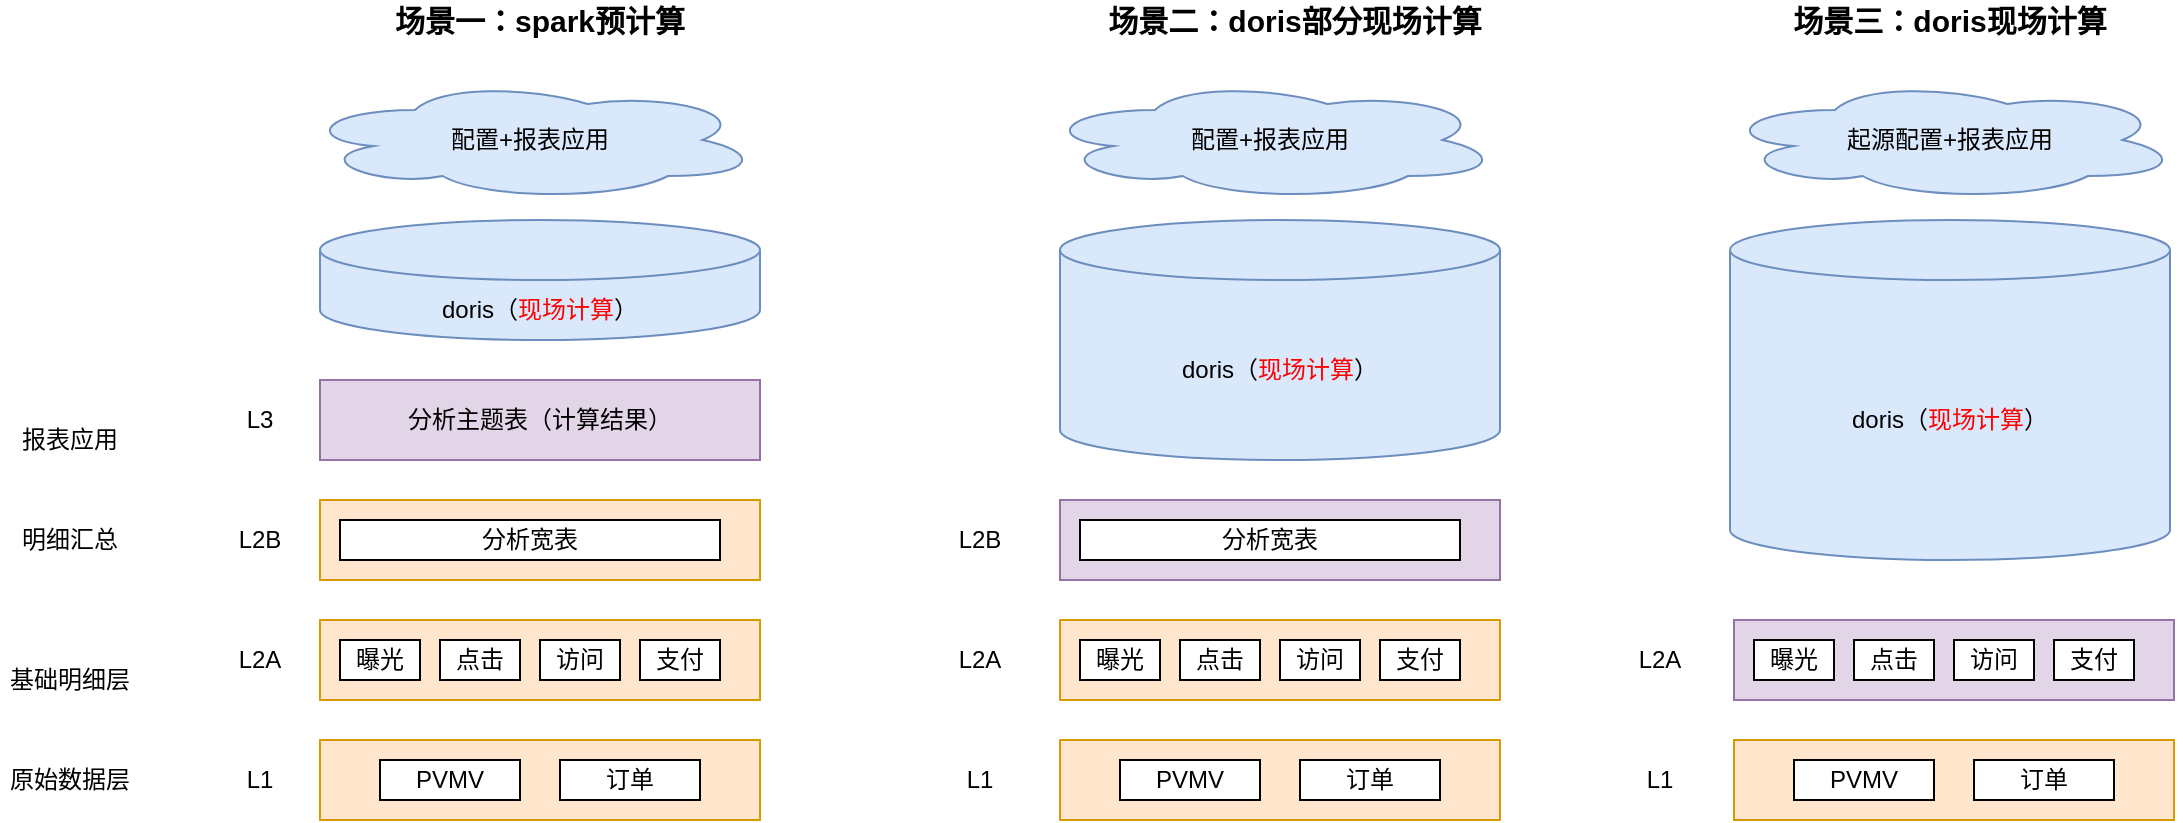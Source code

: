 <mxfile version="20.0.4" type="github"><diagram id="IUPOplyhM7PHTuhLiW1y" name="Page-1"><mxGraphModel dx="2066" dy="2211" grid="1" gridSize="10" guides="1" tooltips="1" connect="1" arrows="1" fold="1" page="1" pageScale="1" pageWidth="827" pageHeight="1169" math="0" shadow="0"><root><mxCell id="0"/><mxCell id="1" parent="0"/><mxCell id="AsPUvt-eo6z5Frqtc9Gu-1" value="" style="rounded=0;whiteSpace=wrap;html=1;fillColor=#ffe6cc;strokeColor=#d79b00;" vertex="1" parent="1"><mxGeometry x="400" y="200" width="220" height="40" as="geometry"/></mxCell><mxCell id="AsPUvt-eo6z5Frqtc9Gu-2" value="L1" style="text;html=1;strokeColor=none;fillColor=none;align=center;verticalAlign=middle;whiteSpace=wrap;rounded=0;" vertex="1" parent="1"><mxGeometry x="350" y="210" width="40" height="20" as="geometry"/></mxCell><mxCell id="AsPUvt-eo6z5Frqtc9Gu-3" value="L2A" style="text;html=1;strokeColor=none;fillColor=none;align=center;verticalAlign=middle;whiteSpace=wrap;rounded=0;" vertex="1" parent="1"><mxGeometry x="350" y="150" width="40" height="20" as="geometry"/></mxCell><mxCell id="AsPUvt-eo6z5Frqtc9Gu-4" value="" style="rounded=0;whiteSpace=wrap;html=1;fillColor=#ffe6cc;strokeColor=#d79b00;" vertex="1" parent="1"><mxGeometry x="400" y="140" width="220" height="40" as="geometry"/></mxCell><mxCell id="AsPUvt-eo6z5Frqtc9Gu-5" value="L2B" style="text;html=1;strokeColor=none;fillColor=none;align=center;verticalAlign=middle;whiteSpace=wrap;rounded=0;" vertex="1" parent="1"><mxGeometry x="350" y="90" width="40" height="20" as="geometry"/></mxCell><mxCell id="AsPUvt-eo6z5Frqtc9Gu-6" value="" style="rounded=0;whiteSpace=wrap;html=1;fillColor=#ffe6cc;strokeColor=#d79b00;" vertex="1" parent="1"><mxGeometry x="400" y="80" width="220" height="40" as="geometry"/></mxCell><mxCell id="AsPUvt-eo6z5Frqtc9Gu-7" value="L3" style="text;html=1;strokeColor=none;fillColor=none;align=center;verticalAlign=middle;whiteSpace=wrap;rounded=0;" vertex="1" parent="1"><mxGeometry x="350" y="30" width="40" height="20" as="geometry"/></mxCell><mxCell id="AsPUvt-eo6z5Frqtc9Gu-8" value="分析主题表（计算结果）" style="rounded=0;whiteSpace=wrap;html=1;fillColor=#e1d5e7;strokeColor=#9673a6;" vertex="1" parent="1"><mxGeometry x="400" y="20" width="220" height="40" as="geometry"/></mxCell><mxCell id="AsPUvt-eo6z5Frqtc9Gu-9" value="&lt;br&gt;&lt;br&gt;doris（&lt;font color=&quot;#ff0000&quot;&gt;现场计算&lt;/font&gt;）" style="shape=cylinder2;whiteSpace=wrap;html=1;boundedLbl=1;backgroundOutline=1;size=15;fillColor=#dae8fc;strokeColor=#6c8ebf;" vertex="1" parent="1"><mxGeometry x="400" y="-60" width="220" height="60" as="geometry"/></mxCell><mxCell id="AsPUvt-eo6z5Frqtc9Gu-10" value="配置+报表应用" style="ellipse;shape=cloud;whiteSpace=wrap;html=1;fillColor=#dae8fc;strokeColor=#6c8ebf;" vertex="1" parent="1"><mxGeometry x="390" y="-130" width="230" height="60" as="geometry"/></mxCell><mxCell id="AsPUvt-eo6z5Frqtc9Gu-11" value="L1" style="text;html=1;strokeColor=none;fillColor=none;align=center;verticalAlign=middle;whiteSpace=wrap;rounded=0;" vertex="1" parent="1"><mxGeometry x="710" y="210" width="40" height="20" as="geometry"/></mxCell><mxCell id="AsPUvt-eo6z5Frqtc9Gu-12" value="L2A" style="text;html=1;strokeColor=none;fillColor=none;align=center;verticalAlign=middle;whiteSpace=wrap;rounded=0;" vertex="1" parent="1"><mxGeometry x="710" y="150" width="40" height="20" as="geometry"/></mxCell><mxCell id="AsPUvt-eo6z5Frqtc9Gu-13" value="L2B" style="text;html=1;strokeColor=none;fillColor=none;align=center;verticalAlign=middle;whiteSpace=wrap;rounded=0;" vertex="1" parent="1"><mxGeometry x="710" y="90" width="40" height="20" as="geometry"/></mxCell><mxCell id="AsPUvt-eo6z5Frqtc9Gu-14" value="&lt;br&gt;&lt;br&gt;doris（&lt;font color=&quot;#ff0000&quot;&gt;现场计算&lt;/font&gt;）" style="shape=cylinder2;whiteSpace=wrap;html=1;boundedLbl=1;backgroundOutline=1;size=15;fillColor=#dae8fc;strokeColor=#6c8ebf;" vertex="1" parent="1"><mxGeometry x="770" y="-60" width="220" height="120" as="geometry"/></mxCell><mxCell id="AsPUvt-eo6z5Frqtc9Gu-15" value="配置+报表应用" style="ellipse;shape=cloud;whiteSpace=wrap;html=1;fillColor=#dae8fc;strokeColor=#6c8ebf;" vertex="1" parent="1"><mxGeometry x="760" y="-130" width="230" height="60" as="geometry"/></mxCell><mxCell id="AsPUvt-eo6z5Frqtc9Gu-16" value="&lt;b&gt;&lt;font style=&quot;font-size: 15px&quot;&gt;场景一：spark预计算&lt;/font&gt;&lt;/b&gt;&lt;b&gt;&lt;font style=&quot;font-size: 15px&quot;&gt;&lt;br&gt;&lt;/font&gt;&lt;/b&gt;" style="text;html=1;strokeColor=none;fillColor=none;align=center;verticalAlign=middle;whiteSpace=wrap;rounded=0;" vertex="1" parent="1"><mxGeometry x="430" y="-170" width="160" height="20" as="geometry"/></mxCell><mxCell id="AsPUvt-eo6z5Frqtc9Gu-17" value="&lt;font style=&quot;font-size: 15px&quot;&gt;&lt;b&gt;场景二：doris部分现场计算&lt;/b&gt;&lt;br&gt;&lt;/font&gt;" style="text;html=1;strokeColor=none;fillColor=none;align=center;verticalAlign=middle;whiteSpace=wrap;rounded=0;" vertex="1" parent="1"><mxGeometry x="785" y="-170" width="205" height="20" as="geometry"/></mxCell><mxCell id="AsPUvt-eo6z5Frqtc9Gu-18" value="L1" style="text;html=1;strokeColor=none;fillColor=none;align=center;verticalAlign=middle;whiteSpace=wrap;rounded=0;" vertex="1" parent="1"><mxGeometry x="1050" y="210" width="40" height="20" as="geometry"/></mxCell><mxCell id="AsPUvt-eo6z5Frqtc9Gu-19" value="L2A" style="text;html=1;strokeColor=none;fillColor=none;align=center;verticalAlign=middle;whiteSpace=wrap;rounded=0;" vertex="1" parent="1"><mxGeometry x="1050" y="150" width="40" height="20" as="geometry"/></mxCell><mxCell id="AsPUvt-eo6z5Frqtc9Gu-20" value="&lt;br&gt;&lt;br&gt;doris（&lt;font color=&quot;#ff0000&quot;&gt;现场计算&lt;/font&gt;）" style="shape=cylinder2;whiteSpace=wrap;html=1;boundedLbl=1;backgroundOutline=1;size=15;fillColor=#dae8fc;strokeColor=#6c8ebf;" vertex="1" parent="1"><mxGeometry x="1105" y="-60" width="220" height="170" as="geometry"/></mxCell><mxCell id="AsPUvt-eo6z5Frqtc9Gu-21" value="起源配置+报表应用" style="ellipse;shape=cloud;whiteSpace=wrap;html=1;fillColor=#dae8fc;strokeColor=#6c8ebf;" vertex="1" parent="1"><mxGeometry x="1100" y="-130" width="230" height="60" as="geometry"/></mxCell><mxCell id="AsPUvt-eo6z5Frqtc9Gu-22" value="&lt;font style=&quot;font-size: 15px&quot;&gt;&lt;b&gt;场景三：doris现场计算&lt;/b&gt;&lt;br&gt;&lt;/font&gt;" style="text;html=1;strokeColor=none;fillColor=none;align=center;verticalAlign=middle;whiteSpace=wrap;rounded=0;" vertex="1" parent="1"><mxGeometry x="1135" y="-170" width="160" height="20" as="geometry"/></mxCell><mxCell id="AsPUvt-eo6z5Frqtc9Gu-23" value="原始数据层" style="text;html=1;strokeColor=none;fillColor=none;align=center;verticalAlign=middle;whiteSpace=wrap;rounded=0;" vertex="1" parent="1"><mxGeometry x="240" y="210" width="70" height="20" as="geometry"/></mxCell><mxCell id="AsPUvt-eo6z5Frqtc9Gu-24" value="基础明细层" style="text;html=1;strokeColor=none;fillColor=none;align=center;verticalAlign=middle;whiteSpace=wrap;rounded=0;" vertex="1" parent="1"><mxGeometry x="240" y="160" width="70" height="20" as="geometry"/></mxCell><mxCell id="AsPUvt-eo6z5Frqtc9Gu-25" value="明细汇总" style="text;html=1;strokeColor=none;fillColor=none;align=center;verticalAlign=middle;whiteSpace=wrap;rounded=0;" vertex="1" parent="1"><mxGeometry x="240" y="90" width="70" height="20" as="geometry"/></mxCell><mxCell id="AsPUvt-eo6z5Frqtc9Gu-26" value="报表应用" style="text;html=1;strokeColor=none;fillColor=none;align=center;verticalAlign=middle;whiteSpace=wrap;rounded=0;" vertex="1" parent="1"><mxGeometry x="240" y="40" width="70" height="20" as="geometry"/></mxCell><mxCell id="AsPUvt-eo6z5Frqtc9Gu-27" value="PVMV" style="rounded=0;whiteSpace=wrap;html=1;" vertex="1" parent="1"><mxGeometry x="430" y="210" width="70" height="20" as="geometry"/></mxCell><mxCell id="AsPUvt-eo6z5Frqtc9Gu-28" value="订单" style="rounded=0;whiteSpace=wrap;html=1;" vertex="1" parent="1"><mxGeometry x="520" y="210" width="70" height="20" as="geometry"/></mxCell><mxCell id="AsPUvt-eo6z5Frqtc9Gu-29" value="曝光" style="rounded=0;whiteSpace=wrap;html=1;" vertex="1" parent="1"><mxGeometry x="410" y="150" width="40" height="20" as="geometry"/></mxCell><mxCell id="AsPUvt-eo6z5Frqtc9Gu-30" value="点击" style="rounded=0;whiteSpace=wrap;html=1;" vertex="1" parent="1"><mxGeometry x="460" y="150" width="40" height="20" as="geometry"/></mxCell><mxCell id="AsPUvt-eo6z5Frqtc9Gu-31" value="访问" style="rounded=0;whiteSpace=wrap;html=1;" vertex="1" parent="1"><mxGeometry x="510" y="150" width="40" height="20" as="geometry"/></mxCell><mxCell id="AsPUvt-eo6z5Frqtc9Gu-32" value="支付" style="rounded=0;whiteSpace=wrap;html=1;" vertex="1" parent="1"><mxGeometry x="560" y="150" width="40" height="20" as="geometry"/></mxCell><mxCell id="AsPUvt-eo6z5Frqtc9Gu-33" value="分析宽表" style="rounded=0;whiteSpace=wrap;html=1;" vertex="1" parent="1"><mxGeometry x="410" y="90" width="190" height="20" as="geometry"/></mxCell><mxCell id="AsPUvt-eo6z5Frqtc9Gu-34" value="" style="rounded=0;whiteSpace=wrap;html=1;fillColor=#ffe6cc;strokeColor=#d79b00;" vertex="1" parent="1"><mxGeometry x="770" y="200" width="220" height="40" as="geometry"/></mxCell><mxCell id="AsPUvt-eo6z5Frqtc9Gu-35" value="" style="rounded=0;whiteSpace=wrap;html=1;fillColor=#ffe6cc;strokeColor=#d79b00;" vertex="1" parent="1"><mxGeometry x="770" y="140" width="220" height="40" as="geometry"/></mxCell><mxCell id="AsPUvt-eo6z5Frqtc9Gu-36" value="" style="rounded=0;whiteSpace=wrap;html=1;fillColor=#e1d5e7;strokeColor=#9673a6;" vertex="1" parent="1"><mxGeometry x="770" y="80" width="220" height="40" as="geometry"/></mxCell><mxCell id="AsPUvt-eo6z5Frqtc9Gu-37" value="PVMV" style="rounded=0;whiteSpace=wrap;html=1;" vertex="1" parent="1"><mxGeometry x="800" y="210" width="70" height="20" as="geometry"/></mxCell><mxCell id="AsPUvt-eo6z5Frqtc9Gu-38" value="订单" style="rounded=0;whiteSpace=wrap;html=1;" vertex="1" parent="1"><mxGeometry x="890" y="210" width="70" height="20" as="geometry"/></mxCell><mxCell id="AsPUvt-eo6z5Frqtc9Gu-39" value="曝光" style="rounded=0;whiteSpace=wrap;html=1;" vertex="1" parent="1"><mxGeometry x="780" y="150" width="40" height="20" as="geometry"/></mxCell><mxCell id="AsPUvt-eo6z5Frqtc9Gu-40" value="点击" style="rounded=0;whiteSpace=wrap;html=1;" vertex="1" parent="1"><mxGeometry x="830" y="150" width="40" height="20" as="geometry"/></mxCell><mxCell id="AsPUvt-eo6z5Frqtc9Gu-41" value="访问" style="rounded=0;whiteSpace=wrap;html=1;" vertex="1" parent="1"><mxGeometry x="880" y="150" width="40" height="20" as="geometry"/></mxCell><mxCell id="AsPUvt-eo6z5Frqtc9Gu-42" value="支付" style="rounded=0;whiteSpace=wrap;html=1;" vertex="1" parent="1"><mxGeometry x="930" y="150" width="40" height="20" as="geometry"/></mxCell><mxCell id="AsPUvt-eo6z5Frqtc9Gu-43" value="分析宽表" style="rounded=0;whiteSpace=wrap;html=1;" vertex="1" parent="1"><mxGeometry x="780" y="90" width="190" height="20" as="geometry"/></mxCell><mxCell id="AsPUvt-eo6z5Frqtc9Gu-44" value="" style="rounded=0;whiteSpace=wrap;html=1;fillColor=#ffe6cc;strokeColor=#d79b00;" vertex="1" parent="1"><mxGeometry x="1107" y="200" width="220" height="40" as="geometry"/></mxCell><mxCell id="AsPUvt-eo6z5Frqtc9Gu-45" value="" style="rounded=0;whiteSpace=wrap;html=1;fillColor=#e1d5e7;strokeColor=#9673a6;" vertex="1" parent="1"><mxGeometry x="1107" y="140" width="220" height="40" as="geometry"/></mxCell><mxCell id="AsPUvt-eo6z5Frqtc9Gu-46" value="PVMV" style="rounded=0;whiteSpace=wrap;html=1;" vertex="1" parent="1"><mxGeometry x="1137" y="210" width="70" height="20" as="geometry"/></mxCell><mxCell id="AsPUvt-eo6z5Frqtc9Gu-47" value="订单" style="rounded=0;whiteSpace=wrap;html=1;" vertex="1" parent="1"><mxGeometry x="1227" y="210" width="70" height="20" as="geometry"/></mxCell><mxCell id="AsPUvt-eo6z5Frqtc9Gu-48" value="曝光" style="rounded=0;whiteSpace=wrap;html=1;" vertex="1" parent="1"><mxGeometry x="1117" y="150" width="40" height="20" as="geometry"/></mxCell><mxCell id="AsPUvt-eo6z5Frqtc9Gu-49" value="点击" style="rounded=0;whiteSpace=wrap;html=1;" vertex="1" parent="1"><mxGeometry x="1167" y="150" width="40" height="20" as="geometry"/></mxCell><mxCell id="AsPUvt-eo6z5Frqtc9Gu-50" value="访问" style="rounded=0;whiteSpace=wrap;html=1;" vertex="1" parent="1"><mxGeometry x="1217" y="150" width="40" height="20" as="geometry"/></mxCell><mxCell id="AsPUvt-eo6z5Frqtc9Gu-51" value="支付" style="rounded=0;whiteSpace=wrap;html=1;" vertex="1" parent="1"><mxGeometry x="1267" y="150" width="40" height="20" as="geometry"/></mxCell></root></mxGraphModel></diagram></mxfile>